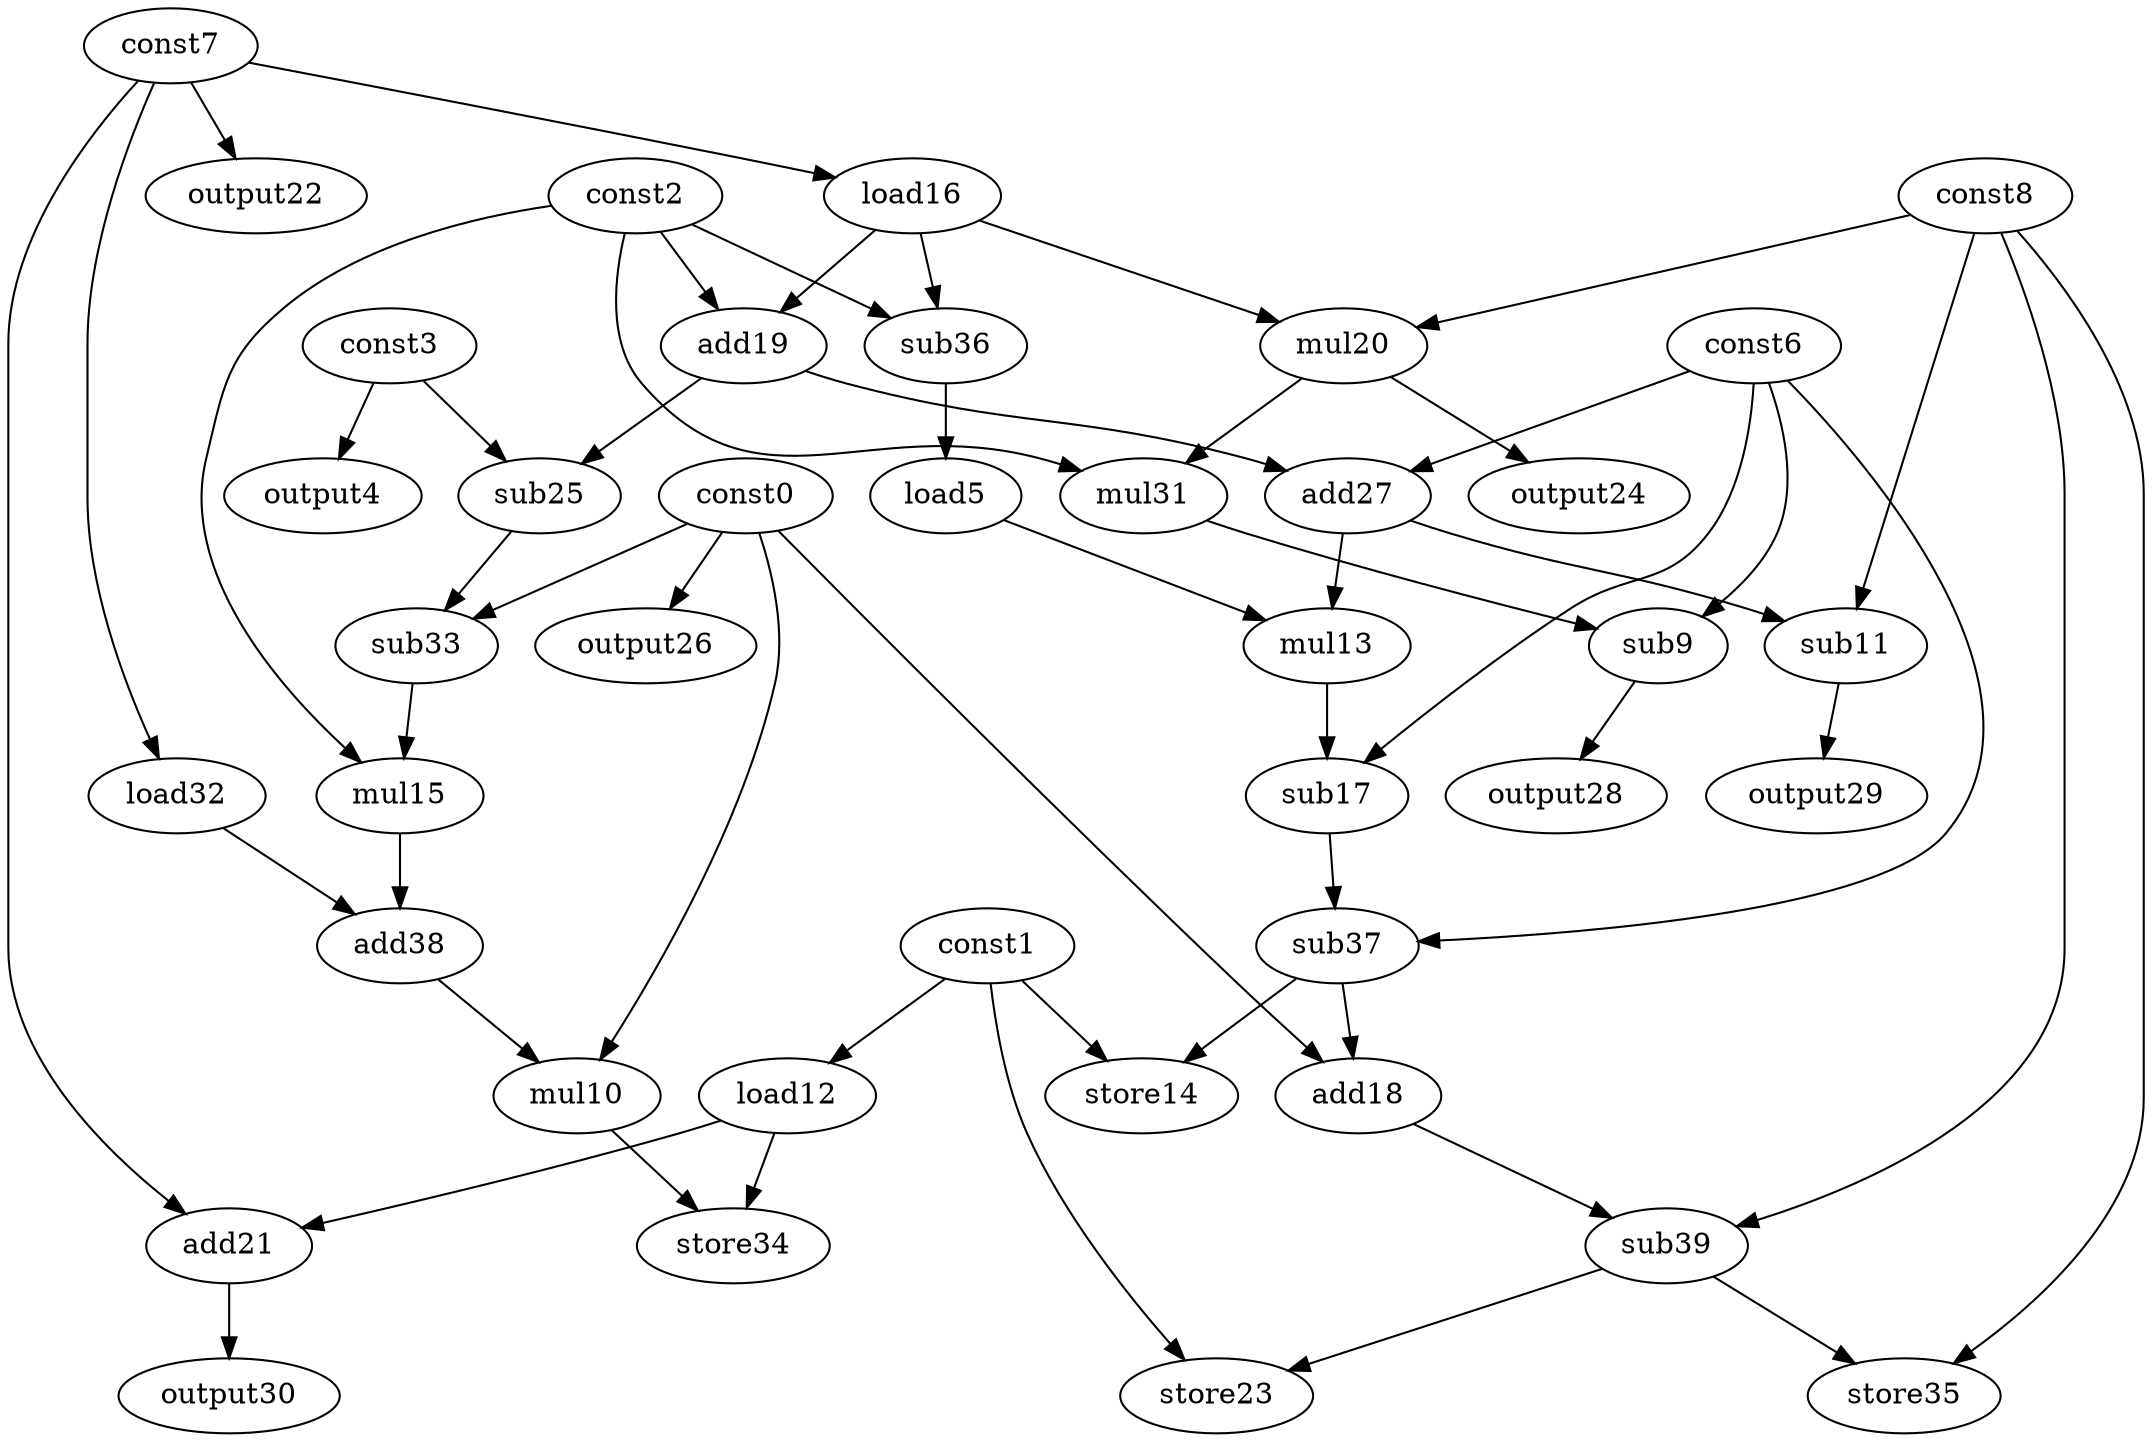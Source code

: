 digraph G { 
const0[opcode=const]; 
const1[opcode=const]; 
const2[opcode=const]; 
const3[opcode=const]; 
output4[opcode=output]; 
load5[opcode=load]; 
const6[opcode=const]; 
const7[opcode=const]; 
const8[opcode=const]; 
sub9[opcode=sub]; 
mul10[opcode=mul]; 
sub11[opcode=sub]; 
load12[opcode=load]; 
mul13[opcode=mul]; 
store14[opcode=store]; 
mul15[opcode=mul]; 
load16[opcode=load]; 
sub17[opcode=sub]; 
add18[opcode=add]; 
add19[opcode=add]; 
mul20[opcode=mul]; 
add21[opcode=add]; 
output22[opcode=output]; 
store23[opcode=store]; 
output24[opcode=output]; 
sub25[opcode=sub]; 
output26[opcode=output]; 
add27[opcode=add]; 
output28[opcode=output]; 
output29[opcode=output]; 
output30[opcode=output]; 
mul31[opcode=mul]; 
load32[opcode=load]; 
sub33[opcode=sub]; 
store34[opcode=store]; 
store35[opcode=store]; 
sub36[opcode=sub]; 
sub37[opcode=sub]; 
add38[opcode=add]; 
sub39[opcode=sub]; 
const3->output4[operand=0];
const1->load12[operand=0];
const7->load16[operand=0];
const7->output22[operand=0];
const0->output26[operand=0];
const7->load32[operand=0];
load16->add19[operand=0];
const2->add19[operand=1];
const8->mul20[operand=0];
load16->mul20[operand=1];
load12->add21[operand=0];
const7->add21[operand=1];
load16->sub36[operand=0];
const2->sub36[operand=1];
sub36->load5[operand=0];
mul20->output24[operand=0];
const3->sub25[operand=0];
add19->sub25[operand=1];
add19->add27[operand=0];
const6->add27[operand=1];
add21->output30[operand=0];
const2->mul31[operand=0];
mul20->mul31[operand=1];
const6->sub9[operand=0];
mul31->sub9[operand=1];
const8->sub11[operand=0];
add27->sub11[operand=1];
add27->mul13[operand=0];
load5->mul13[operand=1];
const0->sub33[operand=0];
sub25->sub33[operand=1];
sub33->mul15[operand=0];
const2->mul15[operand=1];
mul13->sub17[operand=0];
const6->sub17[operand=1];
sub9->output28[operand=0];
sub11->output29[operand=0];
sub17->sub37[operand=0];
const6->sub37[operand=1];
load32->add38[operand=0];
mul15->add38[operand=1];
const0->mul10[operand=0];
add38->mul10[operand=1];
const1->store14[operand=0];
sub37->store14[operand=1];
const0->add18[operand=0];
sub37->add18[operand=1];
mul10->store34[operand=0];
load12->store34[operand=1];
const8->sub39[operand=0];
add18->sub39[operand=1];
const1->store23[operand=0];
sub39->store23[operand=1];
const8->store35[operand=0];
sub39->store35[operand=1];
}
